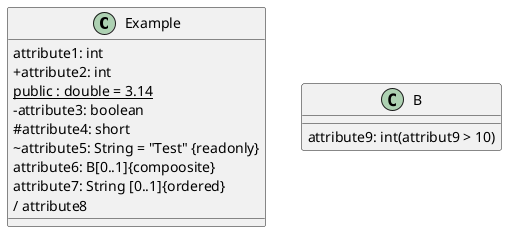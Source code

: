 @startuml
skinparam classAttributeIconSize 0
class Example{
  attribute1: int
  + attribute2: int
  {static} public : double = 3.14
  - attribute3: boolean
  # attribute4: short
  ~ attribute5: String = "Test" {readonly}
  attribute6: B[0..1]{compoosite}
  attribute7: String [0..1]{ordered}
  / attribute8
}

class B{
  attribute9: int(attribut9 > 10)
}
@enduml
